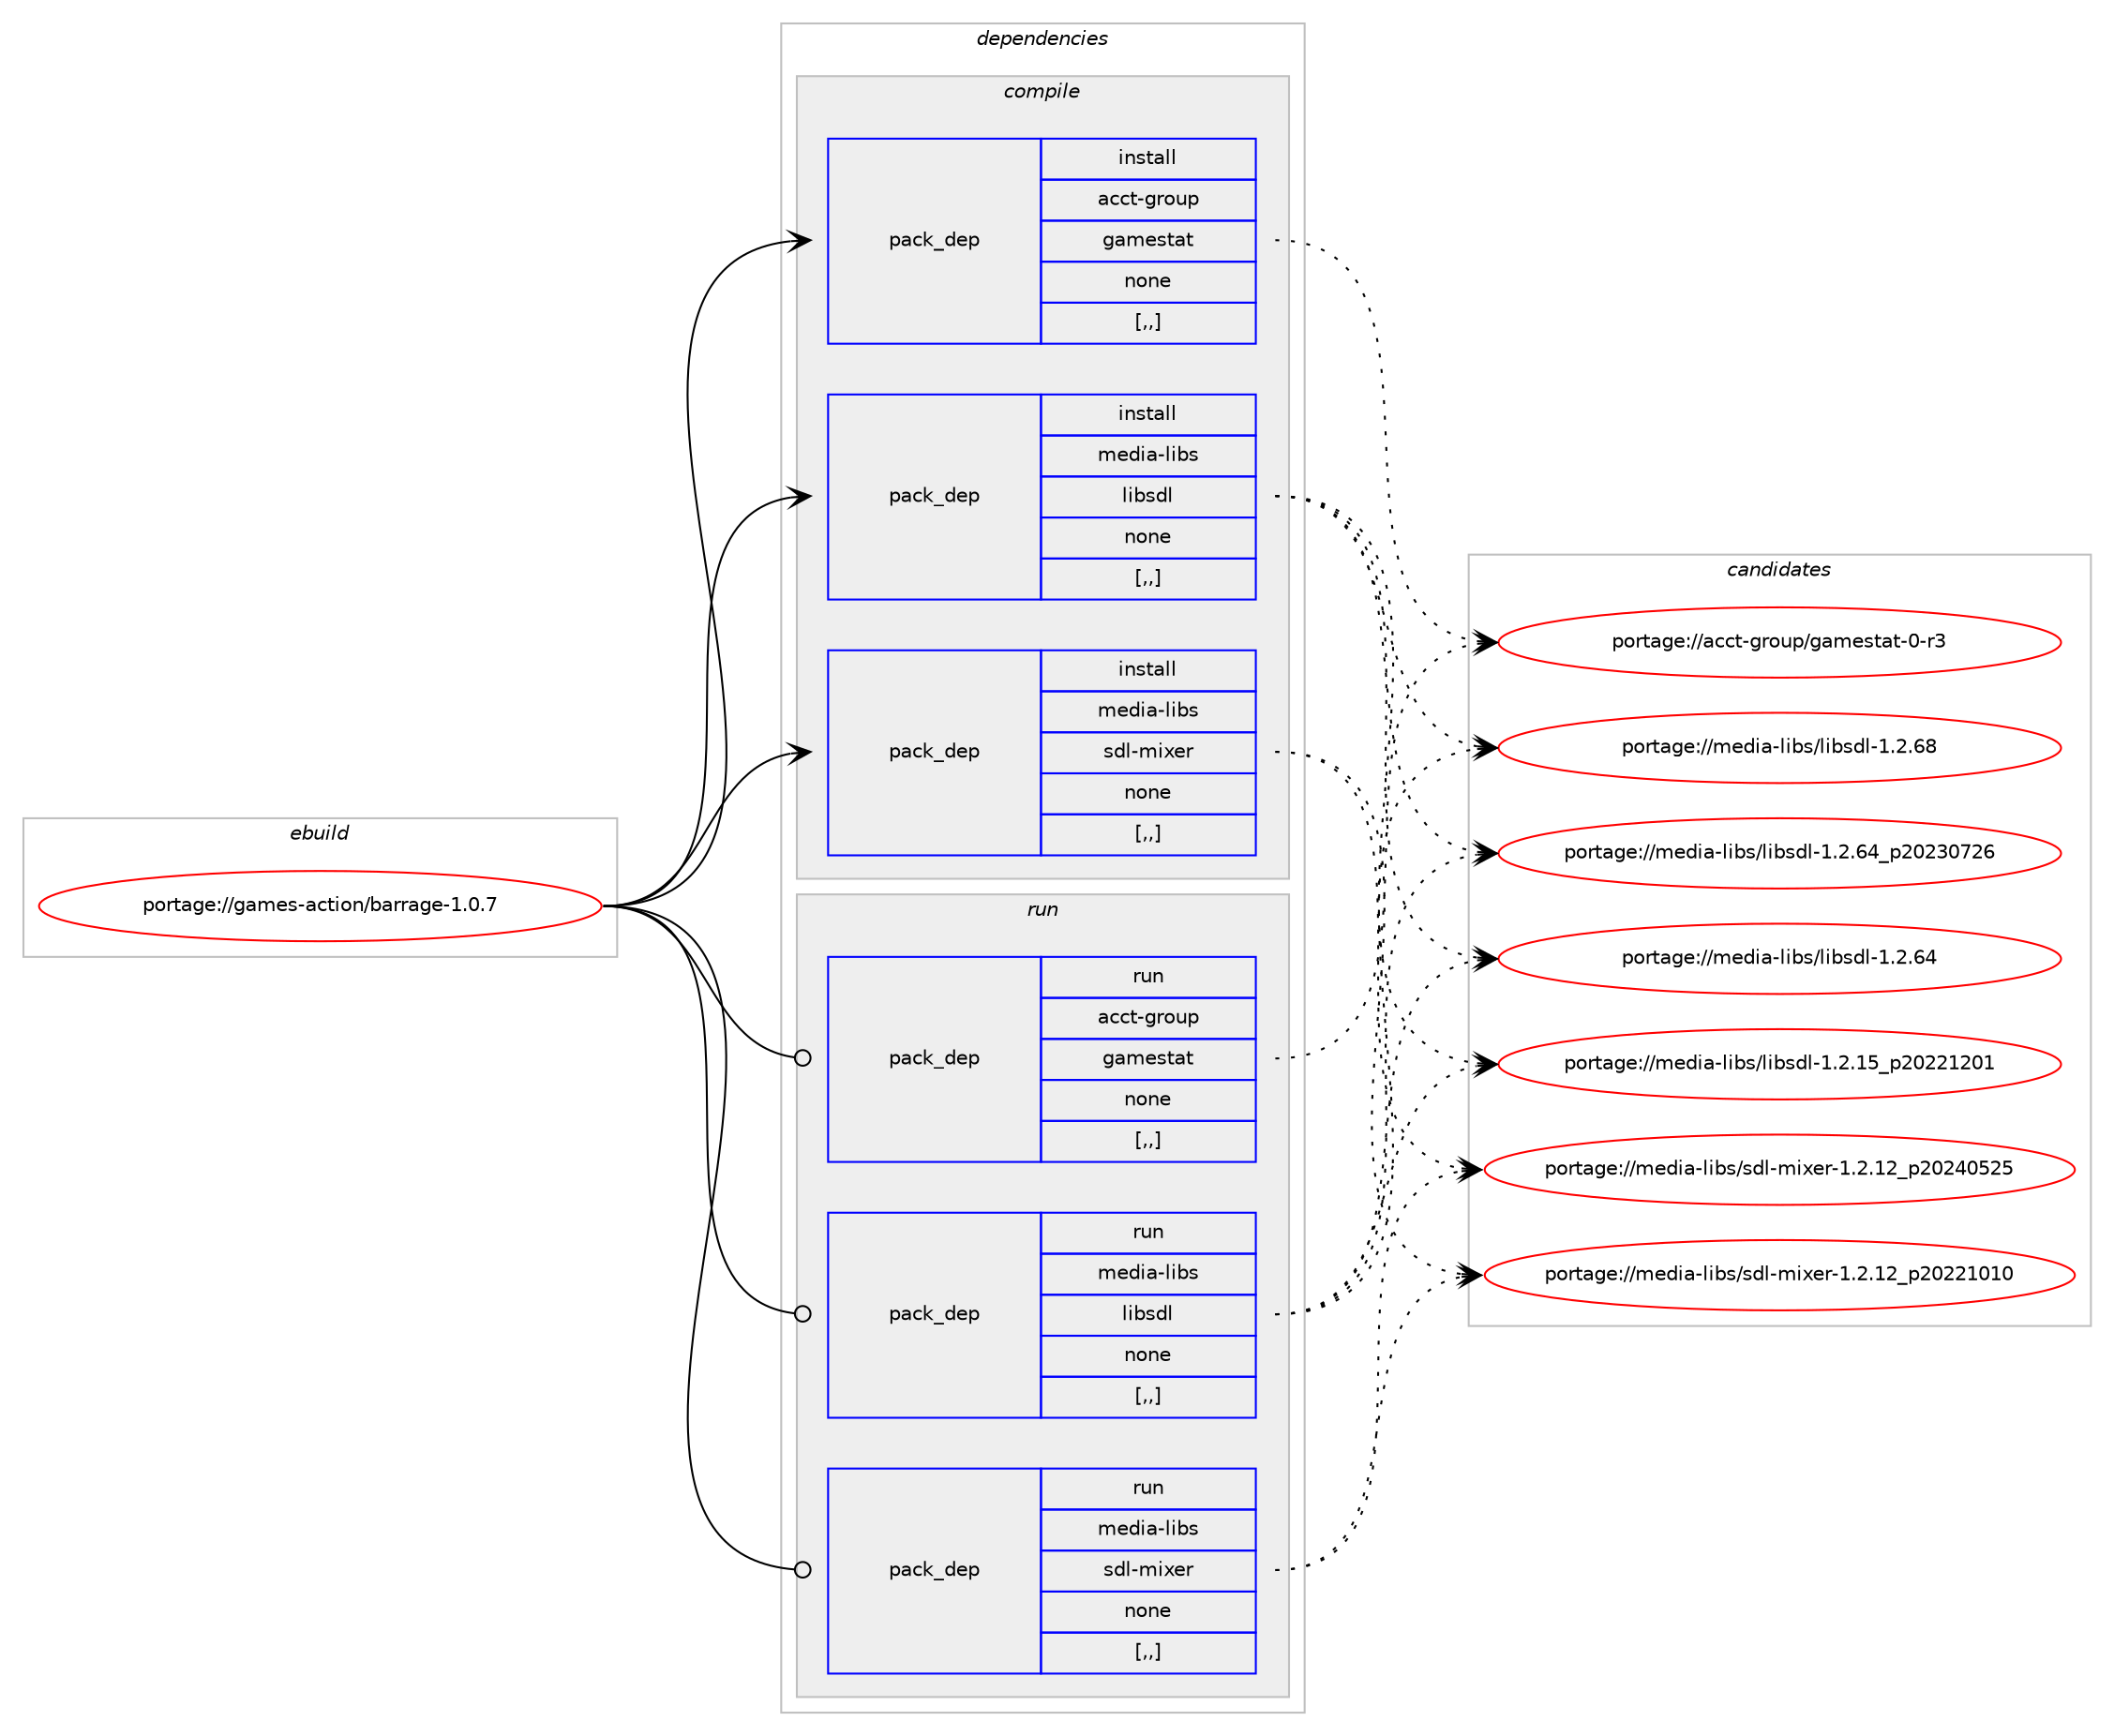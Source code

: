 digraph prolog {

# *************
# Graph options
# *************

newrank=true;
concentrate=true;
compound=true;
graph [rankdir=LR,fontname=Helvetica,fontsize=10,ranksep=1.5];#, ranksep=2.5, nodesep=0.2];
edge  [arrowhead=vee];
node  [fontname=Helvetica,fontsize=10];

# **********
# The ebuild
# **********

subgraph cluster_leftcol {
color=gray;
label=<<i>ebuild</i>>;
id [label="portage://games-action/barrage-1.0.7", color=red, width=4, href="../games-action/barrage-1.0.7.svg"];
}

# ****************
# The dependencies
# ****************

subgraph cluster_midcol {
color=gray;
label=<<i>dependencies</i>>;
subgraph cluster_compile {
fillcolor="#eeeeee";
style=filled;
label=<<i>compile</i>>;
subgraph pack521113 {
dependency720323 [label=<<TABLE BORDER="0" CELLBORDER="1" CELLSPACING="0" CELLPADDING="4" WIDTH="220"><TR><TD ROWSPAN="6" CELLPADDING="30">pack_dep</TD></TR><TR><TD WIDTH="110">install</TD></TR><TR><TD>acct-group</TD></TR><TR><TD>gamestat</TD></TR><TR><TD>none</TD></TR><TR><TD>[,,]</TD></TR></TABLE>>, shape=none, color=blue];
}
id:e -> dependency720323:w [weight=20,style="solid",arrowhead="vee"];
subgraph pack521114 {
dependency720324 [label=<<TABLE BORDER="0" CELLBORDER="1" CELLSPACING="0" CELLPADDING="4" WIDTH="220"><TR><TD ROWSPAN="6" CELLPADDING="30">pack_dep</TD></TR><TR><TD WIDTH="110">install</TD></TR><TR><TD>media-libs</TD></TR><TR><TD>libsdl</TD></TR><TR><TD>none</TD></TR><TR><TD>[,,]</TD></TR></TABLE>>, shape=none, color=blue];
}
id:e -> dependency720324:w [weight=20,style="solid",arrowhead="vee"];
subgraph pack521115 {
dependency720325 [label=<<TABLE BORDER="0" CELLBORDER="1" CELLSPACING="0" CELLPADDING="4" WIDTH="220"><TR><TD ROWSPAN="6" CELLPADDING="30">pack_dep</TD></TR><TR><TD WIDTH="110">install</TD></TR><TR><TD>media-libs</TD></TR><TR><TD>sdl-mixer</TD></TR><TR><TD>none</TD></TR><TR><TD>[,,]</TD></TR></TABLE>>, shape=none, color=blue];
}
id:e -> dependency720325:w [weight=20,style="solid",arrowhead="vee"];
}
subgraph cluster_compileandrun {
fillcolor="#eeeeee";
style=filled;
label=<<i>compile and run</i>>;
}
subgraph cluster_run {
fillcolor="#eeeeee";
style=filled;
label=<<i>run</i>>;
subgraph pack521116 {
dependency720326 [label=<<TABLE BORDER="0" CELLBORDER="1" CELLSPACING="0" CELLPADDING="4" WIDTH="220"><TR><TD ROWSPAN="6" CELLPADDING="30">pack_dep</TD></TR><TR><TD WIDTH="110">run</TD></TR><TR><TD>acct-group</TD></TR><TR><TD>gamestat</TD></TR><TR><TD>none</TD></TR><TR><TD>[,,]</TD></TR></TABLE>>, shape=none, color=blue];
}
id:e -> dependency720326:w [weight=20,style="solid",arrowhead="odot"];
subgraph pack521117 {
dependency720327 [label=<<TABLE BORDER="0" CELLBORDER="1" CELLSPACING="0" CELLPADDING="4" WIDTH="220"><TR><TD ROWSPAN="6" CELLPADDING="30">pack_dep</TD></TR><TR><TD WIDTH="110">run</TD></TR><TR><TD>media-libs</TD></TR><TR><TD>libsdl</TD></TR><TR><TD>none</TD></TR><TR><TD>[,,]</TD></TR></TABLE>>, shape=none, color=blue];
}
id:e -> dependency720327:w [weight=20,style="solid",arrowhead="odot"];
subgraph pack521118 {
dependency720328 [label=<<TABLE BORDER="0" CELLBORDER="1" CELLSPACING="0" CELLPADDING="4" WIDTH="220"><TR><TD ROWSPAN="6" CELLPADDING="30">pack_dep</TD></TR><TR><TD WIDTH="110">run</TD></TR><TR><TD>media-libs</TD></TR><TR><TD>sdl-mixer</TD></TR><TR><TD>none</TD></TR><TR><TD>[,,]</TD></TR></TABLE>>, shape=none, color=blue];
}
id:e -> dependency720328:w [weight=20,style="solid",arrowhead="odot"];
}
}

# **************
# The candidates
# **************

subgraph cluster_choices {
rank=same;
color=gray;
label=<<i>candidates</i>>;

subgraph choice521113 {
color=black;
nodesep=1;
choice9799991164510311411111711247103971091011151169711645484511451 [label="portage://acct-group/gamestat-0-r3", color=red, width=4,href="../acct-group/gamestat-0-r3.svg"];
dependency720323:e -> choice9799991164510311411111711247103971091011151169711645484511451:w [style=dotted,weight="100"];
}
subgraph choice521114 {
color=black;
nodesep=1;
choice109101100105974510810598115471081059811510010845494650465456 [label="portage://media-libs/libsdl-1.2.68", color=red, width=4,href="../media-libs/libsdl-1.2.68.svg"];
choice109101100105974510810598115471081059811510010845494650465452951125048505148555054 [label="portage://media-libs/libsdl-1.2.64_p20230726", color=red, width=4,href="../media-libs/libsdl-1.2.64_p20230726.svg"];
choice109101100105974510810598115471081059811510010845494650465452 [label="portage://media-libs/libsdl-1.2.64", color=red, width=4,href="../media-libs/libsdl-1.2.64.svg"];
choice109101100105974510810598115471081059811510010845494650464953951125048505049504849 [label="portage://media-libs/libsdl-1.2.15_p20221201", color=red, width=4,href="../media-libs/libsdl-1.2.15_p20221201.svg"];
dependency720324:e -> choice109101100105974510810598115471081059811510010845494650465456:w [style=dotted,weight="100"];
dependency720324:e -> choice109101100105974510810598115471081059811510010845494650465452951125048505148555054:w [style=dotted,weight="100"];
dependency720324:e -> choice109101100105974510810598115471081059811510010845494650465452:w [style=dotted,weight="100"];
dependency720324:e -> choice109101100105974510810598115471081059811510010845494650464953951125048505049504849:w [style=dotted,weight="100"];
}
subgraph choice521115 {
color=black;
nodesep=1;
choice109101100105974510810598115471151001084510910512010111445494650464950951125048505248535053 [label="portage://media-libs/sdl-mixer-1.2.12_p20240525", color=red, width=4,href="../media-libs/sdl-mixer-1.2.12_p20240525.svg"];
choice109101100105974510810598115471151001084510910512010111445494650464950951125048505049484948 [label="portage://media-libs/sdl-mixer-1.2.12_p20221010", color=red, width=4,href="../media-libs/sdl-mixer-1.2.12_p20221010.svg"];
dependency720325:e -> choice109101100105974510810598115471151001084510910512010111445494650464950951125048505248535053:w [style=dotted,weight="100"];
dependency720325:e -> choice109101100105974510810598115471151001084510910512010111445494650464950951125048505049484948:w [style=dotted,weight="100"];
}
subgraph choice521116 {
color=black;
nodesep=1;
choice9799991164510311411111711247103971091011151169711645484511451 [label="portage://acct-group/gamestat-0-r3", color=red, width=4,href="../acct-group/gamestat-0-r3.svg"];
dependency720326:e -> choice9799991164510311411111711247103971091011151169711645484511451:w [style=dotted,weight="100"];
}
subgraph choice521117 {
color=black;
nodesep=1;
choice109101100105974510810598115471081059811510010845494650465456 [label="portage://media-libs/libsdl-1.2.68", color=red, width=4,href="../media-libs/libsdl-1.2.68.svg"];
choice109101100105974510810598115471081059811510010845494650465452951125048505148555054 [label="portage://media-libs/libsdl-1.2.64_p20230726", color=red, width=4,href="../media-libs/libsdl-1.2.64_p20230726.svg"];
choice109101100105974510810598115471081059811510010845494650465452 [label="portage://media-libs/libsdl-1.2.64", color=red, width=4,href="../media-libs/libsdl-1.2.64.svg"];
choice109101100105974510810598115471081059811510010845494650464953951125048505049504849 [label="portage://media-libs/libsdl-1.2.15_p20221201", color=red, width=4,href="../media-libs/libsdl-1.2.15_p20221201.svg"];
dependency720327:e -> choice109101100105974510810598115471081059811510010845494650465456:w [style=dotted,weight="100"];
dependency720327:e -> choice109101100105974510810598115471081059811510010845494650465452951125048505148555054:w [style=dotted,weight="100"];
dependency720327:e -> choice109101100105974510810598115471081059811510010845494650465452:w [style=dotted,weight="100"];
dependency720327:e -> choice109101100105974510810598115471081059811510010845494650464953951125048505049504849:w [style=dotted,weight="100"];
}
subgraph choice521118 {
color=black;
nodesep=1;
choice109101100105974510810598115471151001084510910512010111445494650464950951125048505248535053 [label="portage://media-libs/sdl-mixer-1.2.12_p20240525", color=red, width=4,href="../media-libs/sdl-mixer-1.2.12_p20240525.svg"];
choice109101100105974510810598115471151001084510910512010111445494650464950951125048505049484948 [label="portage://media-libs/sdl-mixer-1.2.12_p20221010", color=red, width=4,href="../media-libs/sdl-mixer-1.2.12_p20221010.svg"];
dependency720328:e -> choice109101100105974510810598115471151001084510910512010111445494650464950951125048505248535053:w [style=dotted,weight="100"];
dependency720328:e -> choice109101100105974510810598115471151001084510910512010111445494650464950951125048505049484948:w [style=dotted,weight="100"];
}
}

}
